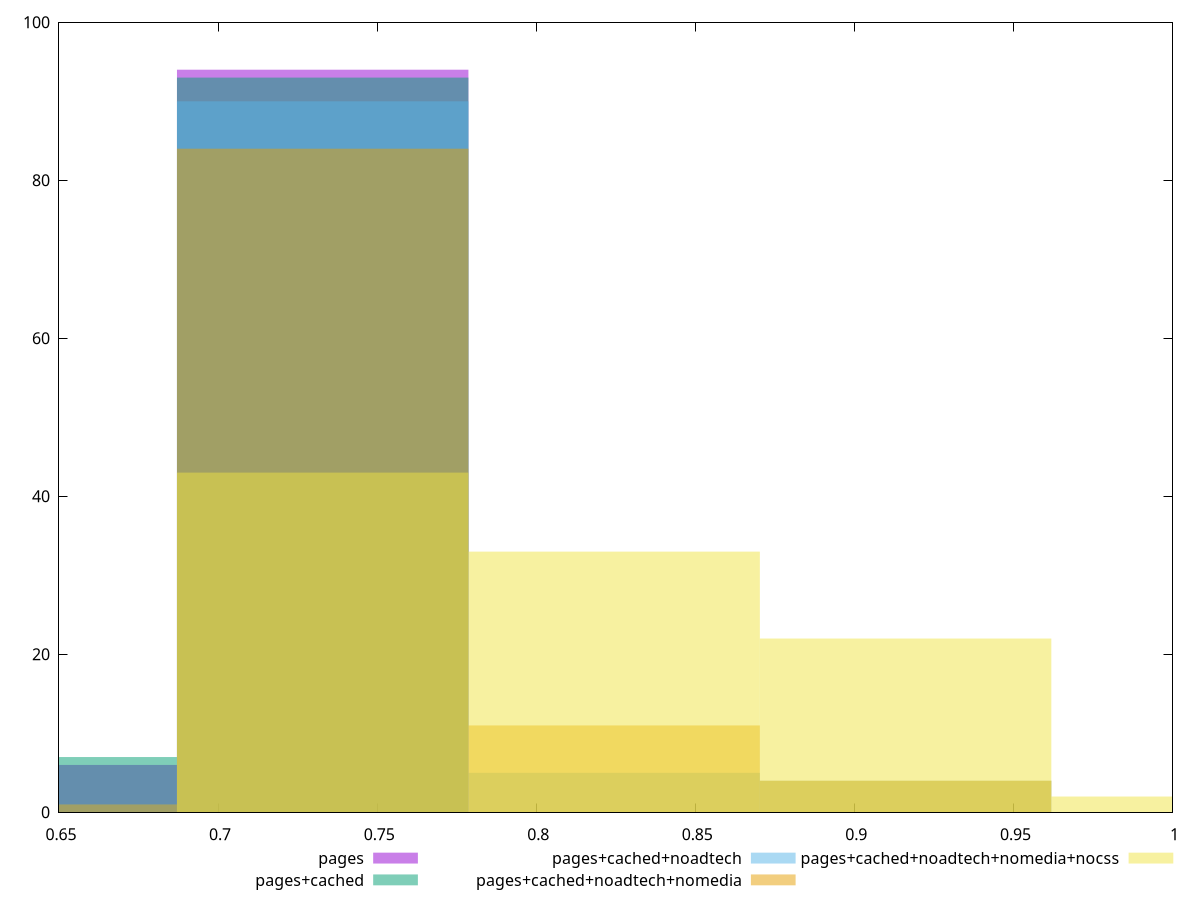 reset

$pages <<EOF
0.7328837708209569 94
0.6412732994683373 6
EOF

$pagesCached <<EOF
0.7328837708209569 93
0.6412732994683373 7
EOF

$pagesCachedNoadtech <<EOF
0.7328837708209569 90
0.9161047135261962 4
0.8244942421735765 5
0.6412732994683373 1
EOF

$pagesCachedNoadtechNomedia <<EOF
0.7328837708209569 84
0.8244942421735765 11
0.9161047135261962 4
0.6412732994683373 1
EOF

$pagesCachedNoadtechNomediaNocss <<EOF
0.7328837708209569 43
0.8244942421735765 33
0.9161047135261962 22
1.0077151848788157 2
EOF

set key outside below
set boxwidth 0.09161047135261961
set xrange [0.65:1]
set yrange [0:100]
set trange [0:100]
set style fill transparent solid 0.5 noborder
set terminal svg size 640, 530 enhanced background rgb 'white'
set output "report_00013_2021-02-09T12-04-24.940Z/uses-rel-preconnect/comparison/histogram/all_score.svg"

plot $pages title "pages" with boxes, \
     $pagesCached title "pages+cached" with boxes, \
     $pagesCachedNoadtech title "pages+cached+noadtech" with boxes, \
     $pagesCachedNoadtechNomedia title "pages+cached+noadtech+nomedia" with boxes, \
     $pagesCachedNoadtechNomediaNocss title "pages+cached+noadtech+nomedia+nocss" with boxes

reset
